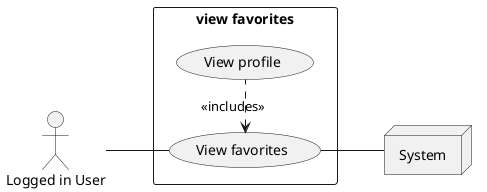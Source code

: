 @startuml uc_view_favorites

actor "Logged in User" as User

left to right direction

rectangle "view favorites"{
  usecase "View favorites" as view_favorites

  usecase "View profile" as song

  view_favorites <. song: <<includes>>
}
User -down- view_favorites

node System
view_favorites -down- System

@enduml